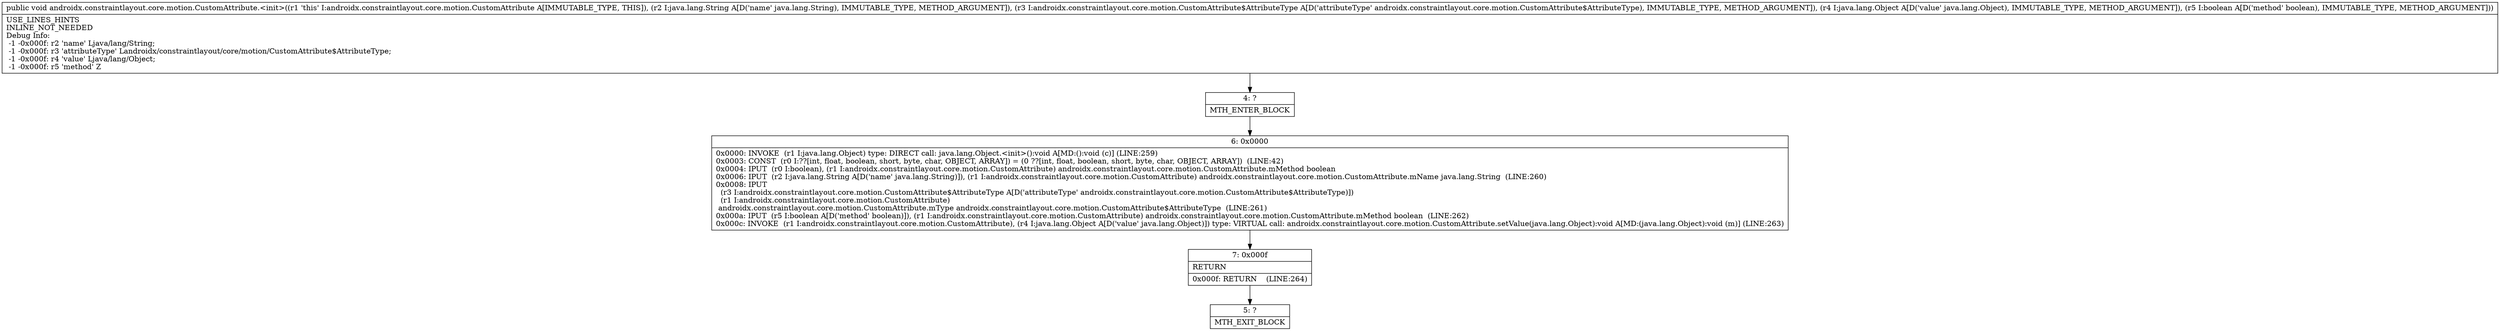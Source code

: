 digraph "CFG forandroidx.constraintlayout.core.motion.CustomAttribute.\<init\>(Ljava\/lang\/String;Landroidx\/constraintlayout\/core\/motion\/CustomAttribute$AttributeType;Ljava\/lang\/Object;Z)V" {
Node_4 [shape=record,label="{4\:\ ?|MTH_ENTER_BLOCK\l}"];
Node_6 [shape=record,label="{6\:\ 0x0000|0x0000: INVOKE  (r1 I:java.lang.Object) type: DIRECT call: java.lang.Object.\<init\>():void A[MD:():void (c)] (LINE:259)\l0x0003: CONST  (r0 I:??[int, float, boolean, short, byte, char, OBJECT, ARRAY]) = (0 ??[int, float, boolean, short, byte, char, OBJECT, ARRAY])  (LINE:42)\l0x0004: IPUT  (r0 I:boolean), (r1 I:androidx.constraintlayout.core.motion.CustomAttribute) androidx.constraintlayout.core.motion.CustomAttribute.mMethod boolean \l0x0006: IPUT  (r2 I:java.lang.String A[D('name' java.lang.String)]), (r1 I:androidx.constraintlayout.core.motion.CustomAttribute) androidx.constraintlayout.core.motion.CustomAttribute.mName java.lang.String  (LINE:260)\l0x0008: IPUT  \l  (r3 I:androidx.constraintlayout.core.motion.CustomAttribute$AttributeType A[D('attributeType' androidx.constraintlayout.core.motion.CustomAttribute$AttributeType)])\l  (r1 I:androidx.constraintlayout.core.motion.CustomAttribute)\l androidx.constraintlayout.core.motion.CustomAttribute.mType androidx.constraintlayout.core.motion.CustomAttribute$AttributeType  (LINE:261)\l0x000a: IPUT  (r5 I:boolean A[D('method' boolean)]), (r1 I:androidx.constraintlayout.core.motion.CustomAttribute) androidx.constraintlayout.core.motion.CustomAttribute.mMethod boolean  (LINE:262)\l0x000c: INVOKE  (r1 I:androidx.constraintlayout.core.motion.CustomAttribute), (r4 I:java.lang.Object A[D('value' java.lang.Object)]) type: VIRTUAL call: androidx.constraintlayout.core.motion.CustomAttribute.setValue(java.lang.Object):void A[MD:(java.lang.Object):void (m)] (LINE:263)\l}"];
Node_7 [shape=record,label="{7\:\ 0x000f|RETURN\l|0x000f: RETURN    (LINE:264)\l}"];
Node_5 [shape=record,label="{5\:\ ?|MTH_EXIT_BLOCK\l}"];
MethodNode[shape=record,label="{public void androidx.constraintlayout.core.motion.CustomAttribute.\<init\>((r1 'this' I:androidx.constraintlayout.core.motion.CustomAttribute A[IMMUTABLE_TYPE, THIS]), (r2 I:java.lang.String A[D('name' java.lang.String), IMMUTABLE_TYPE, METHOD_ARGUMENT]), (r3 I:androidx.constraintlayout.core.motion.CustomAttribute$AttributeType A[D('attributeType' androidx.constraintlayout.core.motion.CustomAttribute$AttributeType), IMMUTABLE_TYPE, METHOD_ARGUMENT]), (r4 I:java.lang.Object A[D('value' java.lang.Object), IMMUTABLE_TYPE, METHOD_ARGUMENT]), (r5 I:boolean A[D('method' boolean), IMMUTABLE_TYPE, METHOD_ARGUMENT]))  | USE_LINES_HINTS\lINLINE_NOT_NEEDED\lDebug Info:\l  \-1 \-0x000f: r2 'name' Ljava\/lang\/String;\l  \-1 \-0x000f: r3 'attributeType' Landroidx\/constraintlayout\/core\/motion\/CustomAttribute$AttributeType;\l  \-1 \-0x000f: r4 'value' Ljava\/lang\/Object;\l  \-1 \-0x000f: r5 'method' Z\l}"];
MethodNode -> Node_4;Node_4 -> Node_6;
Node_6 -> Node_7;
Node_7 -> Node_5;
}


